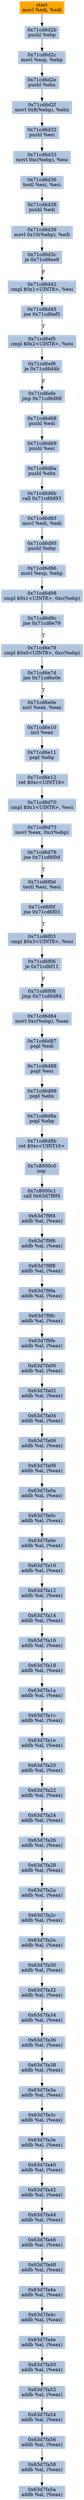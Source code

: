 digraph G {
node[shape=rectangle,style=filled,fillcolor=lightsteelblue,color=lightsteelblue]
bgcolor="transparent"
a0x71cd6d29movl_edi_edi[label="start\nmovl %edi, %edi",color="lightgrey",fillcolor="orange"];
a0x71cd6d2bpushl_ebp[label="0x71cd6d2b\npushl %ebp"];
a0x71cd6d2cmovl_esp_ebp[label="0x71cd6d2c\nmovl %esp, %ebp"];
a0x71cd6d2epushl_ebx[label="0x71cd6d2e\npushl %ebx"];
a0x71cd6d2fmovl_0x8ebp__ebx[label="0x71cd6d2f\nmovl 0x8(%ebp), %ebx"];
a0x71cd6d32pushl_esi[label="0x71cd6d32\npushl %esi"];
a0x71cd6d33movl_0xcebp__esi[label="0x71cd6d33\nmovl 0xc(%ebp), %esi"];
a0x71cd6d36testl_esi_esi[label="0x71cd6d36\ntestl %esi, %esi"];
a0x71cd6d38pushl_edi[label="0x71cd6d38\npushl %edi"];
a0x71cd6d39movl_0x10ebp__edi[label="0x71cd6d39\nmovl 0x10(%ebp), %edi"];
a0x71cd6d3cje_0x71cd6ee9[label="0x71cd6d3c\nje 0x71cd6ee9"];
a0x71cd6d42cmpl_0x1UINT8_esi[label="0x71cd6d42\ncmpl $0x1<UINT8>, %esi"];
a0x71cd6d45jne_0x71cd6ef5[label="0x71cd6d45\njne 0x71cd6ef5"];
a0x71cd6ef5cmpl_0x2UINT8_esi[label="0x71cd6ef5\ncmpl $0x2<UINT8>, %esi"];
a0x71cd6ef8je_0x71cd6d4b[label="0x71cd6ef8\nje 0x71cd6d4b"];
a0x71cd6efejmp_0x71cd6d68[label="0x71cd6efe\njmp 0x71cd6d68"];
a0x71cd6d68pushl_edi[label="0x71cd6d68\npushl %edi"];
a0x71cd6d69pushl_esi[label="0x71cd6d69\npushl %esi"];
a0x71cd6d6apushl_ebx[label="0x71cd6d6a\npushl %ebx"];
a0x71cd6d6bcall_0x71cd6d93[label="0x71cd6d6b\ncall 0x71cd6d93"];
a0x71cd6d93movl_edi_edi[label="0x71cd6d93\nmovl %edi, %edi"];
a0x71cd6d95pushl_ebp[label="0x71cd6d95\npushl %ebp"];
a0x71cd6d96movl_esp_ebp[label="0x71cd6d96\nmovl %esp, %ebp"];
a0x71cd6d98cmpl_0x1UINT8_0xcebp_[label="0x71cd6d98\ncmpl $0x1<UINT8>, 0xc(%ebp)"];
a0x71cd6d9cjne_0x71cd6e79[label="0x71cd6d9c\njne 0x71cd6e79"];
a0x71cd6e79cmpl_0x0UINT8_0xcebp_[label="0x71cd6e79\ncmpl $0x0<UINT8>, 0xc(%ebp)"];
a0x71cd6e7djne_0x71cd6e0e[label="0x71cd6e7d\njne 0x71cd6e0e"];
a0x71cd6e0exorl_eax_eax[label="0x71cd6e0e\nxorl %eax, %eax"];
a0x71cd6e10incl_eax[label="0x71cd6e10\nincl %eax"];
a0x71cd6e11popl_ebp[label="0x71cd6e11\npopl %ebp"];
a0x71cd6e12ret_0xcUINT16[label="0x71cd6e12\nret $0xc<UINT16>"];
a0x71cd6d70cmpl_0x1UINT8_esi[label="0x71cd6d70\ncmpl $0x1<UINT8>, %esi"];
a0x71cd6d73movl_eax_0xcebp_[label="0x71cd6d73\nmovl %eax, 0xc(%ebp)"];
a0x71cd6d76jne_0x71cd6f0d[label="0x71cd6d76\njne 0x71cd6f0d"];
a0x71cd6f0dtestl_esi_esi[label="0x71cd6f0d\ntestl %esi, %esi"];
a0x71cd6f0fjne_0x71cd6f03[label="0x71cd6f0f\njne 0x71cd6f03"];
a0x71cd6f03cmpl_0x3UINT8_esi[label="0x71cd6f03\ncmpl $0x3<UINT8>, %esi"];
a0x71cd6f06je_0x71cd6f11[label="0x71cd6f06\nje 0x71cd6f11"];
a0x71cd6f08jmp_0x71cd6d84[label="0x71cd6f08\njmp 0x71cd6d84"];
a0x71cd6d84movl_0xcebp__eax[label="0x71cd6d84\nmovl 0xc(%ebp), %eax"];
a0x71cd6d87popl_edi[label="0x71cd6d87\npopl %edi"];
a0x71cd6d88popl_esi[label="0x71cd6d88\npopl %esi"];
a0x71cd6d89popl_ebx[label="0x71cd6d89\npopl %ebx"];
a0x71cd6d8apopl_ebp[label="0x71cd6d8a\npopl %ebp"];
a0x71cd6d8bret_0xcUINT16[label="0x71cd6d8b\nret $0xc<UINT16>"];
a0x7c8000c0nop_[label="0x7c8000c0\nnop "];
a0x7c8000c1call_0x63d7f9f4[label="0x7c8000c1\ncall 0x63d7f9f4"];
a0x63d7f9f4addb_al_eax_[label="0x63d7f9f4\naddb %al, (%eax)"];
a0x63d7f9f6addb_al_eax_[label="0x63d7f9f6\naddb %al, (%eax)"];
a0x63d7f9f8addb_al_eax_[label="0x63d7f9f8\naddb %al, (%eax)"];
a0x63d7f9faaddb_al_eax_[label="0x63d7f9fa\naddb %al, (%eax)"];
a0x63d7f9fcaddb_al_eax_[label="0x63d7f9fc\naddb %al, (%eax)"];
a0x63d7f9feaddb_al_eax_[label="0x63d7f9fe\naddb %al, (%eax)"];
a0x63d7fa00addb_al_eax_[label="0x63d7fa00\naddb %al, (%eax)"];
a0x63d7fa02addb_al_eax_[label="0x63d7fa02\naddb %al, (%eax)"];
a0x63d7fa04addb_al_eax_[label="0x63d7fa04\naddb %al, (%eax)"];
a0x63d7fa06addb_al_eax_[label="0x63d7fa06\naddb %al, (%eax)"];
a0x63d7fa08addb_al_eax_[label="0x63d7fa08\naddb %al, (%eax)"];
a0x63d7fa0aaddb_al_eax_[label="0x63d7fa0a\naddb %al, (%eax)"];
a0x63d7fa0caddb_al_eax_[label="0x63d7fa0c\naddb %al, (%eax)"];
a0x63d7fa0eaddb_al_eax_[label="0x63d7fa0e\naddb %al, (%eax)"];
a0x63d7fa10addb_al_eax_[label="0x63d7fa10\naddb %al, (%eax)"];
a0x63d7fa12addb_al_eax_[label="0x63d7fa12\naddb %al, (%eax)"];
a0x63d7fa14addb_al_eax_[label="0x63d7fa14\naddb %al, (%eax)"];
a0x63d7fa16addb_al_eax_[label="0x63d7fa16\naddb %al, (%eax)"];
a0x63d7fa18addb_al_eax_[label="0x63d7fa18\naddb %al, (%eax)"];
a0x63d7fa1aaddb_al_eax_[label="0x63d7fa1a\naddb %al, (%eax)"];
a0x63d7fa1caddb_al_eax_[label="0x63d7fa1c\naddb %al, (%eax)"];
a0x63d7fa1eaddb_al_eax_[label="0x63d7fa1e\naddb %al, (%eax)"];
a0x63d7fa20addb_al_eax_[label="0x63d7fa20\naddb %al, (%eax)"];
a0x63d7fa22addb_al_eax_[label="0x63d7fa22\naddb %al, (%eax)"];
a0x63d7fa24addb_al_eax_[label="0x63d7fa24\naddb %al, (%eax)"];
a0x63d7fa26addb_al_eax_[label="0x63d7fa26\naddb %al, (%eax)"];
a0x63d7fa28addb_al_eax_[label="0x63d7fa28\naddb %al, (%eax)"];
a0x63d7fa2aaddb_al_eax_[label="0x63d7fa2a\naddb %al, (%eax)"];
a0x63d7fa2caddb_al_eax_[label="0x63d7fa2c\naddb %al, (%eax)"];
a0x63d7fa2eaddb_al_eax_[label="0x63d7fa2e\naddb %al, (%eax)"];
a0x63d7fa30addb_al_eax_[label="0x63d7fa30\naddb %al, (%eax)"];
a0x63d7fa32addb_al_eax_[label="0x63d7fa32\naddb %al, (%eax)"];
a0x63d7fa34addb_al_eax_[label="0x63d7fa34\naddb %al, (%eax)"];
a0x63d7fa36addb_al_eax_[label="0x63d7fa36\naddb %al, (%eax)"];
a0x63d7fa38addb_al_eax_[label="0x63d7fa38\naddb %al, (%eax)"];
a0x63d7fa3aaddb_al_eax_[label="0x63d7fa3a\naddb %al, (%eax)"];
a0x63d7fa3caddb_al_eax_[label="0x63d7fa3c\naddb %al, (%eax)"];
a0x63d7fa3eaddb_al_eax_[label="0x63d7fa3e\naddb %al, (%eax)"];
a0x63d7fa40addb_al_eax_[label="0x63d7fa40\naddb %al, (%eax)"];
a0x63d7fa42addb_al_eax_[label="0x63d7fa42\naddb %al, (%eax)"];
a0x63d7fa44addb_al_eax_[label="0x63d7fa44\naddb %al, (%eax)"];
a0x63d7fa46addb_al_eax_[label="0x63d7fa46\naddb %al, (%eax)"];
a0x63d7fa48addb_al_eax_[label="0x63d7fa48\naddb %al, (%eax)"];
a0x63d7fa4aaddb_al_eax_[label="0x63d7fa4a\naddb %al, (%eax)"];
a0x63d7fa4caddb_al_eax_[label="0x63d7fa4c\naddb %al, (%eax)"];
a0x63d7fa4eaddb_al_eax_[label="0x63d7fa4e\naddb %al, (%eax)"];
a0x63d7fa50addb_al_eax_[label="0x63d7fa50\naddb %al, (%eax)"];
a0x63d7fa52addb_al_eax_[label="0x63d7fa52\naddb %al, (%eax)"];
a0x63d7fa54addb_al_eax_[label="0x63d7fa54\naddb %al, (%eax)"];
a0x63d7fa56addb_al_eax_[label="0x63d7fa56\naddb %al, (%eax)"];
a0x63d7fa58addb_al_eax_[label="0x63d7fa58\naddb %al, (%eax)"];
a0x63d7fa5aaddb_al_eax_[label="0x63d7fa5a\naddb %al, (%eax)"];
a0x71cd6d29movl_edi_edi -> a0x71cd6d2bpushl_ebp [color="#000000"];
a0x71cd6d2bpushl_ebp -> a0x71cd6d2cmovl_esp_ebp [color="#000000"];
a0x71cd6d2cmovl_esp_ebp -> a0x71cd6d2epushl_ebx [color="#000000"];
a0x71cd6d2epushl_ebx -> a0x71cd6d2fmovl_0x8ebp__ebx [color="#000000"];
a0x71cd6d2fmovl_0x8ebp__ebx -> a0x71cd6d32pushl_esi [color="#000000"];
a0x71cd6d32pushl_esi -> a0x71cd6d33movl_0xcebp__esi [color="#000000"];
a0x71cd6d33movl_0xcebp__esi -> a0x71cd6d36testl_esi_esi [color="#000000"];
a0x71cd6d36testl_esi_esi -> a0x71cd6d38pushl_edi [color="#000000"];
a0x71cd6d38pushl_edi -> a0x71cd6d39movl_0x10ebp__edi [color="#000000"];
a0x71cd6d39movl_0x10ebp__edi -> a0x71cd6d3cje_0x71cd6ee9 [color="#000000"];
a0x71cd6d3cje_0x71cd6ee9 -> a0x71cd6d42cmpl_0x1UINT8_esi [color="#000000",label="F"];
a0x71cd6d42cmpl_0x1UINT8_esi -> a0x71cd6d45jne_0x71cd6ef5 [color="#000000"];
a0x71cd6d45jne_0x71cd6ef5 -> a0x71cd6ef5cmpl_0x2UINT8_esi [color="#000000",label="T"];
a0x71cd6ef5cmpl_0x2UINT8_esi -> a0x71cd6ef8je_0x71cd6d4b [color="#000000"];
a0x71cd6ef8je_0x71cd6d4b -> a0x71cd6efejmp_0x71cd6d68 [color="#000000",label="F"];
a0x71cd6efejmp_0x71cd6d68 -> a0x71cd6d68pushl_edi [color="#000000"];
a0x71cd6d68pushl_edi -> a0x71cd6d69pushl_esi [color="#000000"];
a0x71cd6d69pushl_esi -> a0x71cd6d6apushl_ebx [color="#000000"];
a0x71cd6d6apushl_ebx -> a0x71cd6d6bcall_0x71cd6d93 [color="#000000"];
a0x71cd6d6bcall_0x71cd6d93 -> a0x71cd6d93movl_edi_edi [color="#000000"];
a0x71cd6d93movl_edi_edi -> a0x71cd6d95pushl_ebp [color="#000000"];
a0x71cd6d95pushl_ebp -> a0x71cd6d96movl_esp_ebp [color="#000000"];
a0x71cd6d96movl_esp_ebp -> a0x71cd6d98cmpl_0x1UINT8_0xcebp_ [color="#000000"];
a0x71cd6d98cmpl_0x1UINT8_0xcebp_ -> a0x71cd6d9cjne_0x71cd6e79 [color="#000000"];
a0x71cd6d9cjne_0x71cd6e79 -> a0x71cd6e79cmpl_0x0UINT8_0xcebp_ [color="#000000",label="T"];
a0x71cd6e79cmpl_0x0UINT8_0xcebp_ -> a0x71cd6e7djne_0x71cd6e0e [color="#000000"];
a0x71cd6e7djne_0x71cd6e0e -> a0x71cd6e0exorl_eax_eax [color="#000000",label="T"];
a0x71cd6e0exorl_eax_eax -> a0x71cd6e10incl_eax [color="#000000"];
a0x71cd6e10incl_eax -> a0x71cd6e11popl_ebp [color="#000000"];
a0x71cd6e11popl_ebp -> a0x71cd6e12ret_0xcUINT16 [color="#000000"];
a0x71cd6e12ret_0xcUINT16 -> a0x71cd6d70cmpl_0x1UINT8_esi [color="#000000"];
a0x71cd6d70cmpl_0x1UINT8_esi -> a0x71cd6d73movl_eax_0xcebp_ [color="#000000"];
a0x71cd6d73movl_eax_0xcebp_ -> a0x71cd6d76jne_0x71cd6f0d [color="#000000"];
a0x71cd6d76jne_0x71cd6f0d -> a0x71cd6f0dtestl_esi_esi [color="#000000",label="T"];
a0x71cd6f0dtestl_esi_esi -> a0x71cd6f0fjne_0x71cd6f03 [color="#000000"];
a0x71cd6f0fjne_0x71cd6f03 -> a0x71cd6f03cmpl_0x3UINT8_esi [color="#000000",label="T"];
a0x71cd6f03cmpl_0x3UINT8_esi -> a0x71cd6f06je_0x71cd6f11 [color="#000000"];
a0x71cd6f06je_0x71cd6f11 -> a0x71cd6f08jmp_0x71cd6d84 [color="#000000",label="F"];
a0x71cd6f08jmp_0x71cd6d84 -> a0x71cd6d84movl_0xcebp__eax [color="#000000"];
a0x71cd6d84movl_0xcebp__eax -> a0x71cd6d87popl_edi [color="#000000"];
a0x71cd6d87popl_edi -> a0x71cd6d88popl_esi [color="#000000"];
a0x71cd6d88popl_esi -> a0x71cd6d89popl_ebx [color="#000000"];
a0x71cd6d89popl_ebx -> a0x71cd6d8apopl_ebp [color="#000000"];
a0x71cd6d8apopl_ebp -> a0x71cd6d8bret_0xcUINT16 [color="#000000"];
a0x71cd6d8bret_0xcUINT16 -> a0x7c8000c0nop_ [color="#000000"];
a0x7c8000c0nop_ -> a0x7c8000c1call_0x63d7f9f4 [color="#000000"];
a0x7c8000c1call_0x63d7f9f4 -> a0x63d7f9f4addb_al_eax_ [color="#000000"];
a0x63d7f9f4addb_al_eax_ -> a0x63d7f9f6addb_al_eax_ [color="#000000"];
a0x63d7f9f6addb_al_eax_ -> a0x63d7f9f8addb_al_eax_ [color="#000000"];
a0x63d7f9f8addb_al_eax_ -> a0x63d7f9faaddb_al_eax_ [color="#000000"];
a0x63d7f9faaddb_al_eax_ -> a0x63d7f9fcaddb_al_eax_ [color="#000000"];
a0x63d7f9fcaddb_al_eax_ -> a0x63d7f9feaddb_al_eax_ [color="#000000"];
a0x63d7f9feaddb_al_eax_ -> a0x63d7fa00addb_al_eax_ [color="#000000"];
a0x63d7fa00addb_al_eax_ -> a0x63d7fa02addb_al_eax_ [color="#000000"];
a0x63d7fa02addb_al_eax_ -> a0x63d7fa04addb_al_eax_ [color="#000000"];
a0x63d7fa04addb_al_eax_ -> a0x63d7fa06addb_al_eax_ [color="#000000"];
a0x63d7fa06addb_al_eax_ -> a0x63d7fa08addb_al_eax_ [color="#000000"];
a0x63d7fa08addb_al_eax_ -> a0x63d7fa0aaddb_al_eax_ [color="#000000"];
a0x63d7fa0aaddb_al_eax_ -> a0x63d7fa0caddb_al_eax_ [color="#000000"];
a0x63d7fa0caddb_al_eax_ -> a0x63d7fa0eaddb_al_eax_ [color="#000000"];
a0x63d7fa0eaddb_al_eax_ -> a0x63d7fa10addb_al_eax_ [color="#000000"];
a0x63d7fa10addb_al_eax_ -> a0x63d7fa12addb_al_eax_ [color="#000000"];
a0x63d7fa12addb_al_eax_ -> a0x63d7fa14addb_al_eax_ [color="#000000"];
a0x63d7fa14addb_al_eax_ -> a0x63d7fa16addb_al_eax_ [color="#000000"];
a0x63d7fa16addb_al_eax_ -> a0x63d7fa18addb_al_eax_ [color="#000000"];
a0x63d7fa18addb_al_eax_ -> a0x63d7fa1aaddb_al_eax_ [color="#000000"];
a0x63d7fa1aaddb_al_eax_ -> a0x63d7fa1caddb_al_eax_ [color="#000000"];
a0x63d7fa1caddb_al_eax_ -> a0x63d7fa1eaddb_al_eax_ [color="#000000"];
a0x63d7fa1eaddb_al_eax_ -> a0x63d7fa20addb_al_eax_ [color="#000000"];
a0x63d7fa20addb_al_eax_ -> a0x63d7fa22addb_al_eax_ [color="#000000"];
a0x63d7fa22addb_al_eax_ -> a0x63d7fa24addb_al_eax_ [color="#000000"];
a0x63d7fa24addb_al_eax_ -> a0x63d7fa26addb_al_eax_ [color="#000000"];
a0x63d7fa26addb_al_eax_ -> a0x63d7fa28addb_al_eax_ [color="#000000"];
a0x63d7fa28addb_al_eax_ -> a0x63d7fa2aaddb_al_eax_ [color="#000000"];
a0x63d7fa2aaddb_al_eax_ -> a0x63d7fa2caddb_al_eax_ [color="#000000"];
a0x63d7fa2caddb_al_eax_ -> a0x63d7fa2eaddb_al_eax_ [color="#000000"];
a0x63d7fa2eaddb_al_eax_ -> a0x63d7fa30addb_al_eax_ [color="#000000"];
a0x63d7fa30addb_al_eax_ -> a0x63d7fa32addb_al_eax_ [color="#000000"];
a0x63d7fa32addb_al_eax_ -> a0x63d7fa34addb_al_eax_ [color="#000000"];
a0x63d7fa34addb_al_eax_ -> a0x63d7fa36addb_al_eax_ [color="#000000"];
a0x63d7fa36addb_al_eax_ -> a0x63d7fa38addb_al_eax_ [color="#000000"];
a0x63d7fa38addb_al_eax_ -> a0x63d7fa3aaddb_al_eax_ [color="#000000"];
a0x63d7fa3aaddb_al_eax_ -> a0x63d7fa3caddb_al_eax_ [color="#000000"];
a0x63d7fa3caddb_al_eax_ -> a0x63d7fa3eaddb_al_eax_ [color="#000000"];
a0x63d7fa3eaddb_al_eax_ -> a0x63d7fa40addb_al_eax_ [color="#000000"];
a0x63d7fa40addb_al_eax_ -> a0x63d7fa42addb_al_eax_ [color="#000000"];
a0x63d7fa42addb_al_eax_ -> a0x63d7fa44addb_al_eax_ [color="#000000"];
a0x63d7fa44addb_al_eax_ -> a0x63d7fa46addb_al_eax_ [color="#000000"];
a0x63d7fa46addb_al_eax_ -> a0x63d7fa48addb_al_eax_ [color="#000000"];
a0x63d7fa48addb_al_eax_ -> a0x63d7fa4aaddb_al_eax_ [color="#000000"];
a0x63d7fa4aaddb_al_eax_ -> a0x63d7fa4caddb_al_eax_ [color="#000000"];
a0x63d7fa4caddb_al_eax_ -> a0x63d7fa4eaddb_al_eax_ [color="#000000"];
a0x63d7fa4eaddb_al_eax_ -> a0x63d7fa50addb_al_eax_ [color="#000000"];
a0x63d7fa50addb_al_eax_ -> a0x63d7fa52addb_al_eax_ [color="#000000"];
a0x63d7fa52addb_al_eax_ -> a0x63d7fa54addb_al_eax_ [color="#000000"];
a0x63d7fa54addb_al_eax_ -> a0x63d7fa56addb_al_eax_ [color="#000000"];
a0x63d7fa56addb_al_eax_ -> a0x63d7fa58addb_al_eax_ [color="#000000"];
a0x63d7fa58addb_al_eax_ -> a0x63d7fa5aaddb_al_eax_ [color="#000000"];
}
